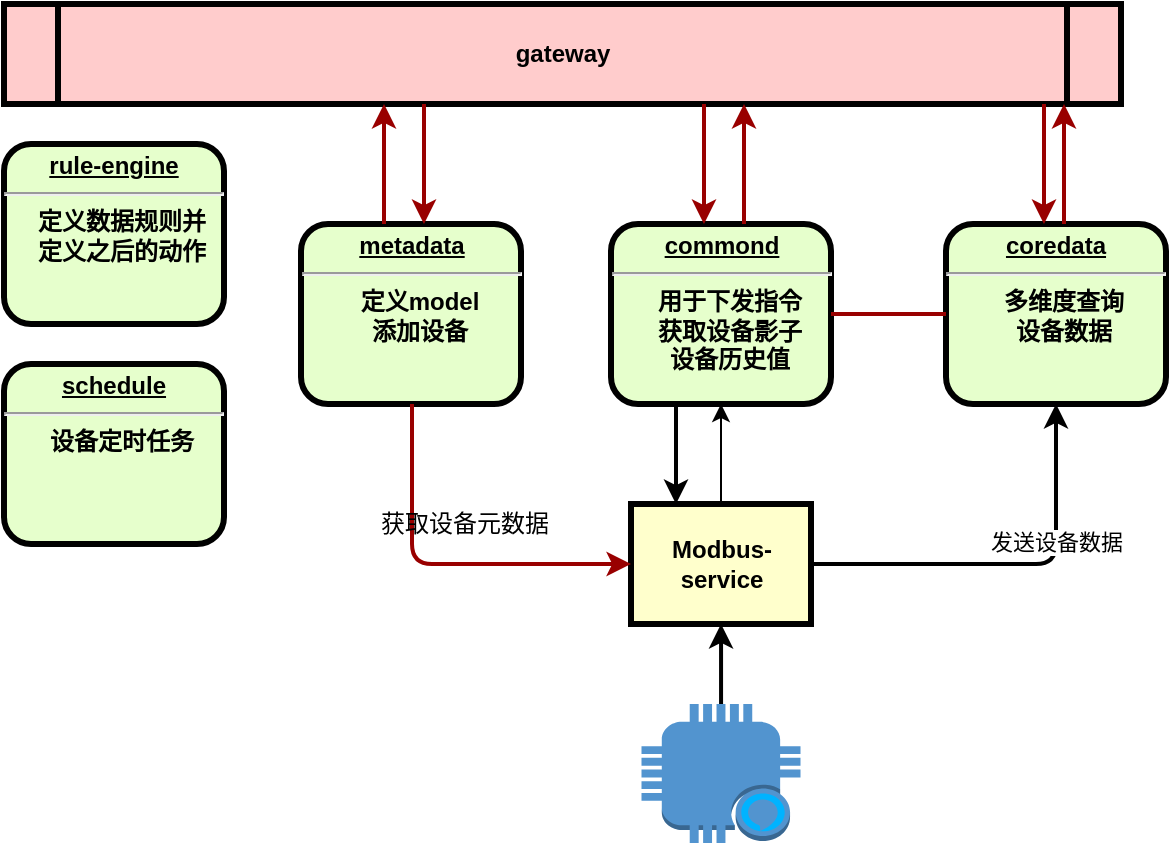 <mxfile version="15.7.1" type="github"><diagram name="Page-1" id="c7558073-3199-34d8-9f00-42111426c3f3"><mxGraphModel dx="1422" dy="762" grid="1" gridSize="10" guides="1" tooltips="1" connect="1" arrows="1" fold="1" page="1" pageScale="1" pageWidth="826" pageHeight="1169" background="none" math="0" shadow="0"><root><mxCell id="0"/><mxCell id="1" parent="0"/><mxCell id="5" value="gateway" style="shape=process;whiteSpace=wrap;align=center;verticalAlign=middle;size=0.048;fontStyle=1;strokeWidth=3;fillColor=#FFCCCC" parent="1" vertex="1"><mxGeometry x="40" y="400" width="558.5" height="50" as="geometry"/></mxCell><mxCell id="9" value="&lt;p style=&quot;margin: 0px ; margin-top: 4px ; text-align: center ; text-decoration: underline&quot;&gt;&lt;strong&gt;coredata&lt;/strong&gt;&lt;/p&gt;&lt;hr&gt;&lt;p style=&quot;margin: 0px ; margin-left: 8px&quot;&gt;多维度查询&lt;/p&gt;&lt;p style=&quot;margin: 0px ; margin-left: 8px&quot;&gt;设备数据&lt;/p&gt;" style="verticalAlign=middle;align=center;overflow=fill;fontSize=12;fontFamily=Helvetica;html=1;rounded=1;fontStyle=1;strokeWidth=3;fillColor=#E6FFCC" parent="1" vertex="1"><mxGeometry x="511" y="510" width="110" height="90" as="geometry"/></mxCell><mxCell id="10" value="&lt;p style=&quot;margin: 0px ; margin-top: 4px ; text-align: center ; text-decoration: underline&quot;&gt;&lt;strong&gt;metadata&lt;/strong&gt;&lt;/p&gt;&lt;hr&gt;&lt;p style=&quot;margin: 0px ; margin-left: 8px&quot;&gt;定义model&lt;/p&gt;&lt;p style=&quot;margin: 0px ; margin-left: 8px&quot;&gt;添加设备&lt;/p&gt;" style="verticalAlign=middle;align=center;overflow=fill;fontSize=12;fontFamily=Helvetica;html=1;rounded=1;fontStyle=1;strokeWidth=3;fillColor=#E6FFCC" parent="1" vertex="1"><mxGeometry x="188.5" y="510" width="110" height="90" as="geometry"/></mxCell><mxCell id="5y8A702ZuPnDTriaMV7v-100" style="edgeStyle=orthogonalEdgeStyle;rounded=0;orthogonalLoop=1;jettySize=auto;html=1;exitX=0.5;exitY=0;exitDx=0;exitDy=0;entryX=0.5;entryY=1;entryDx=0;entryDy=0;" edge="1" parent="1" source="13" target="11"><mxGeometry relative="1" as="geometry"/></mxCell><mxCell id="5y8A702ZuPnDTriaMV7v-102" style="edgeStyle=orthogonalEdgeStyle;orthogonalLoop=1;jettySize=auto;html=1;exitX=1;exitY=0.5;exitDx=0;exitDy=0;strokeWidth=2;jumpStyle=arc;rounded=1;" edge="1" parent="1" source="13" target="9"><mxGeometry relative="1" as="geometry"/></mxCell><mxCell id="5y8A702ZuPnDTriaMV7v-103" value="发送设备数据" style="edgeLabel;html=1;align=center;verticalAlign=middle;resizable=0;points=[];" vertex="1" connectable="0" parent="5y8A702ZuPnDTriaMV7v-102"><mxGeometry x="0.319" relative="1" as="geometry"><mxPoint as="offset"/></mxGeometry></mxCell><mxCell id="13" value="Modbus-service" style="whiteSpace=wrap;align=center;verticalAlign=middle;fontStyle=1;strokeWidth=3;fillColor=#FFFFCC" parent="1" vertex="1"><mxGeometry x="353.5" y="650" width="90" height="60" as="geometry"/></mxCell><mxCell id="5y8A702ZuPnDTriaMV7v-104" style="edgeStyle=orthogonalEdgeStyle;rounded=0;orthogonalLoop=1;jettySize=auto;html=1;entryX=0.25;entryY=0;entryDx=0;entryDy=0;strokeWidth=2;" edge="1" parent="1" source="11" target="13"><mxGeometry relative="1" as="geometry"><Array as="points"><mxPoint x="376" y="600"/><mxPoint x="376" y="600"/></Array></mxGeometry></mxCell><mxCell id="11" value="&lt;p style=&quot;margin: 0px ; margin-top: 4px ; text-align: center ; text-decoration: underline&quot;&gt;&lt;strong&gt;commond&lt;/strong&gt;&lt;/p&gt;&lt;hr&gt;&lt;p style=&quot;margin: 0px ; margin-left: 8px&quot;&gt;用于下发指令&lt;/p&gt;&lt;p style=&quot;margin: 0px ; margin-left: 8px&quot;&gt;获取设备影子&lt;/p&gt;&lt;p style=&quot;margin: 0px ; margin-left: 8px&quot;&gt;设备历史值&lt;/p&gt;" style="verticalAlign=middle;align=center;overflow=fill;fontSize=12;fontFamily=Helvetica;html=1;rounded=1;fontStyle=1;strokeWidth=3;fillColor=#E6FFCC" parent="1" vertex="1"><mxGeometry x="343.5" y="510" width="110" height="90" as="geometry"/></mxCell><mxCell id="51" value="" style="endArrow=none;noEdgeStyle=1;strokeColor=#990000;strokeWidth=2" parent="1" source="9" target="11" edge="1"><mxGeometry relative="1" as="geometry"><mxPoint x="205.008" y="481" as="sourcePoint"/><mxPoint x="400.328" y="650" as="targetPoint"/></mxGeometry></mxCell><mxCell id="76" value="" style="edgeStyle=elbowEdgeStyle;elbow=horizontal;strokeColor=#990000;strokeWidth=2" parent="1" source="9" target="5" edge="1"><mxGeometry width="100" height="100" relative="1" as="geometry"><mxPoint x="420" y="580" as="sourcePoint"/><mxPoint x="520" y="480" as="targetPoint"/><Array as="points"><mxPoint x="570" y="470"/></Array></mxGeometry></mxCell><mxCell id="77" value="" style="edgeStyle=elbowEdgeStyle;elbow=horizontal;strokeColor=#990000;strokeWidth=2" parent="1" source="5" target="9" edge="1"><mxGeometry width="100" height="100" relative="1" as="geometry"><mxPoint x="400" y="590" as="sourcePoint"/><mxPoint x="500" y="490" as="targetPoint"/><Array as="points"><mxPoint x="560" y="480"/></Array></mxGeometry></mxCell><mxCell id="85" value="" style="edgeStyle=elbowEdgeStyle;elbow=horizontal;strokeColor=#990000;strokeWidth=2" parent="1" source="10" target="13" edge="1"><mxGeometry width="100" height="100" relative="1" as="geometry"><mxPoint x="130.0" y="740" as="sourcePoint"/><mxPoint x="230.0" y="640" as="targetPoint"/><Array as="points"><mxPoint x="244" y="630"/></Array></mxGeometry></mxCell><mxCell id="88" value="" style="edgeStyle=elbowEdgeStyle;elbow=horizontal;strokeColor=#990000;strokeWidth=2" parent="1" source="5" target="11" edge="1"><mxGeometry width="100" height="100" relative="1" as="geometry"><mxPoint x="50" y="500" as="sourcePoint"/><mxPoint x="150" y="400" as="targetPoint"/><Array as="points"><mxPoint x="390" y="470"/></Array></mxGeometry></mxCell><mxCell id="89" value="" style="edgeStyle=elbowEdgeStyle;elbow=horizontal;strokeColor=#990000;strokeWidth=2" parent="1" source="11" target="5" edge="1"><mxGeometry width="100" height="100" relative="1" as="geometry"><mxPoint x="60.0" y="510" as="sourcePoint"/><mxPoint x="160.0" y="410" as="targetPoint"/><Array as="points"><mxPoint x="410" y="470"/></Array></mxGeometry></mxCell><mxCell id="92" value="" style="edgeStyle=elbowEdgeStyle;elbow=horizontal;strokeColor=#990000;strokeWidth=2" parent="1" source="5" target="10" edge="1"><mxGeometry width="100" height="100" relative="1" as="geometry"><mxPoint x="30.0" y="500" as="sourcePoint"/><mxPoint x="130.0" y="400" as="targetPoint"/><Array as="points"><mxPoint x="250" y="470"/></Array></mxGeometry></mxCell><mxCell id="93" value="" style="edgeStyle=elbowEdgeStyle;elbow=horizontal;strokeColor=#990000;strokeWidth=2" parent="1" source="10" target="5" edge="1"><mxGeometry width="100" height="100" relative="1" as="geometry"><mxPoint x="40" y="510" as="sourcePoint"/><mxPoint x="140" y="410" as="targetPoint"/><Array as="points"><mxPoint x="230" y="470"/></Array></mxGeometry></mxCell><mxCell id="5y8A702ZuPnDTriaMV7v-99" value="获取设备元数据" style="text;html=1;align=center;verticalAlign=middle;resizable=0;points=[];autosize=1;strokeColor=none;fillColor=none;" vertex="1" parent="1"><mxGeometry x="220" y="650" width="100" height="20" as="geometry"/></mxCell><mxCell id="5y8A702ZuPnDTriaMV7v-105" value="&lt;p style=&quot;margin: 0px ; margin-top: 4px ; text-align: center ; text-decoration: underline&quot;&gt;&lt;strong&gt;rule-engine&lt;/strong&gt;&lt;/p&gt;&lt;hr&gt;&lt;p style=&quot;margin: 0px ; margin-left: 8px&quot;&gt;定义数据规则并&lt;/p&gt;&lt;p style=&quot;margin: 0px ; margin-left: 8px&quot;&gt;定义之后的动作&lt;/p&gt;" style="verticalAlign=middle;align=center;overflow=fill;fontSize=12;fontFamily=Helvetica;html=1;rounded=1;fontStyle=1;strokeWidth=3;fillColor=#E6FFCC" vertex="1" parent="1"><mxGeometry x="40.0" y="470" width="110" height="90" as="geometry"/></mxCell><mxCell id="5y8A702ZuPnDTriaMV7v-106" value="&lt;p style=&quot;margin: 0px ; margin-top: 4px ; text-align: center ; text-decoration: underline&quot;&gt;schedule&lt;/p&gt;&lt;hr&gt;&lt;p style=&quot;margin: 0px ; margin-left: 8px&quot;&gt;设备定时任务&lt;/p&gt;" style="verticalAlign=middle;align=center;overflow=fill;fontSize=12;fontFamily=Helvetica;html=1;rounded=1;fontStyle=1;strokeWidth=3;fillColor=#E6FFCC" vertex="1" parent="1"><mxGeometry x="40.0" y="580" width="110" height="90" as="geometry"/></mxCell><mxCell id="5y8A702ZuPnDTriaMV7v-111" value="" style="edgeStyle=orthogonalEdgeStyle;rounded=1;jumpStyle=arc;orthogonalLoop=1;jettySize=auto;html=1;strokeWidth=2;" edge="1" parent="1" source="5y8A702ZuPnDTriaMV7v-110" target="13"><mxGeometry relative="1" as="geometry"/></mxCell><mxCell id="5y8A702ZuPnDTriaMV7v-110" value="" style="outlineConnect=0;dashed=0;verticalLabelPosition=bottom;verticalAlign=top;align=center;html=1;shape=mxgraph.aws3.alexa_enabled_device;fillColor=#5294CF;gradientColor=none;" vertex="1" parent="1"><mxGeometry x="358.75" y="750" width="79.5" height="69.5" as="geometry"/></mxCell></root></mxGraphModel></diagram></mxfile>